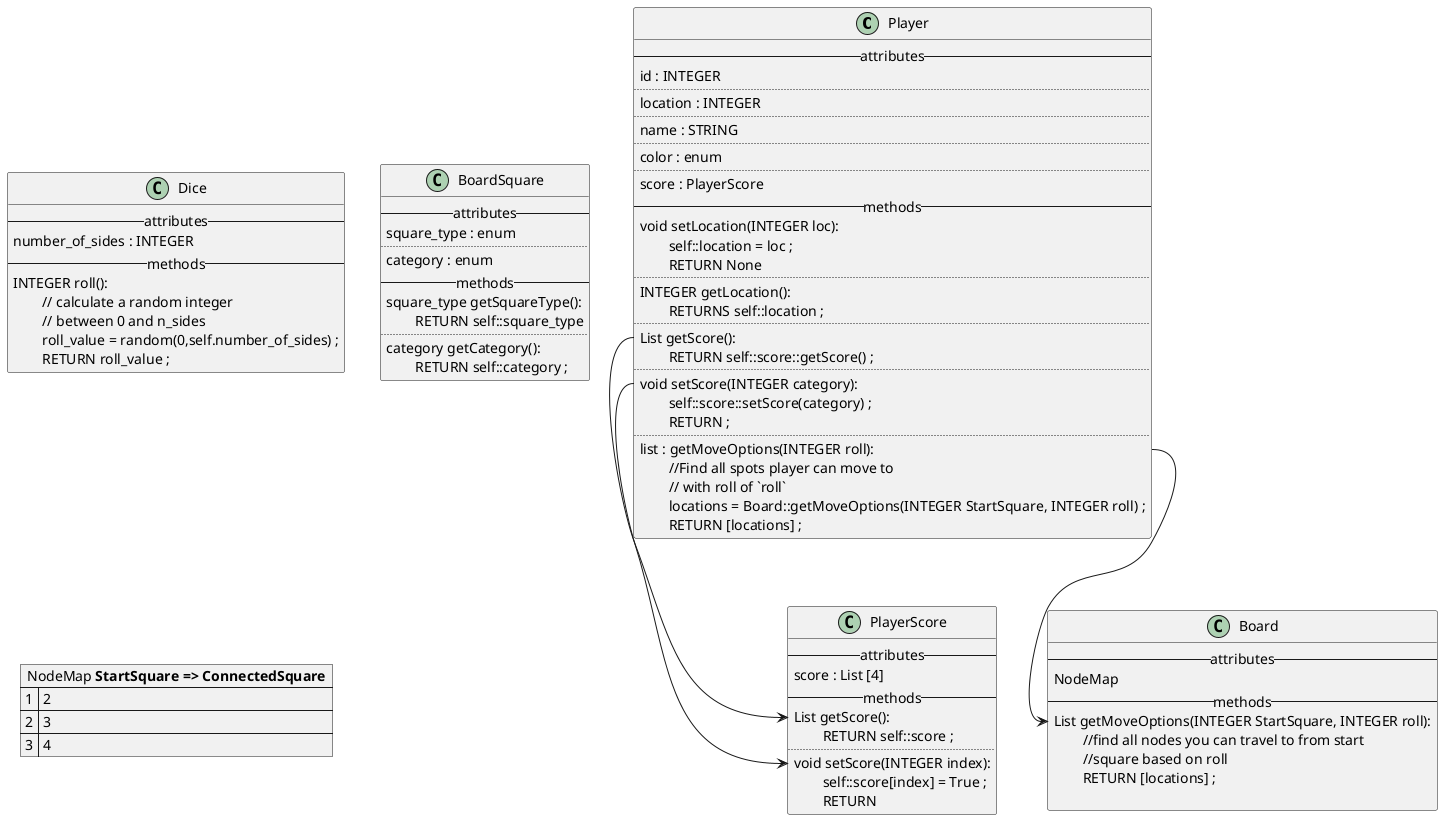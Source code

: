 @startuml
' Class definitions and pseudocode
class Player {
  --attributes--
  id : INTEGER
  ..
  location : INTEGER
  ..
  name : STRING
  ..
  color : enum
  ..
  score : PlayerScore
  --methods--
  void setLocation(INTEGER loc):
  \tself::location = loc ;
  \tRETURN None
  ..
  INTEGER getLocation():
  \tRETURNS self::location ;
  ..
  List getScore():
  \tRETURN self::score::getScore() ;
  ..
  void setScore(INTEGER category):
  \tself::score::setScore(category) ;
  \tRETURN ;
  ..
  list : getMoveOptions(INTEGER roll):
  \t//Find all spots player can move to
  \t// with roll of `roll`
  \tlocations = Board::getMoveOptions(INTEGER StartSquare, INTEGER roll) ;
  \tRETURN [locations] ;
}

class PlayerScore{
  --attributes--
  score : List [4]
  --methods--
  List getScore():
  \tRETURN self::score ;
  ..
  void setScore(INTEGER index):
  \tself::score[index] = True ;
  \tRETURN
}

class Dice{
  --attributes--
  number_of_sides : INTEGER
  --methods--
  INTEGER roll():
  \t// calculate a random integer
  \t// between 0 and n_sides
  \troll_value = random(0,self.number_of_sides) ;
  \tRETURN roll_value ;
}

class BoardSquare{
  --attributes--
  square_type : enum
  ..
  category : enum
  --methods--
  square_type getSquareType():
  \tRETURN self::square_type
  ..
  category getCategory():
  \tRETURN self::category ;
}

map "NodeMap **StartSquare => ConnectedSquare**" as NodeMap {
1 => 2
2 => 3
3 => 4
}

Class Board{
  --attributes--
  NodeMap
  --methods--
  List getMoveOptions(INTEGER StartSquare, INTEGER roll):
  \t//find all nodes you can travel to from start
  \t//square based on roll
  \tRETURN [locations] ;

}

' attribute connections
'Player::location <-- Player::getLocation
'Player::location <-- Player::setLocation
Player::getScore --> PlayerScore::getScore
Player::setScore --> PlayerScore::setScore
Player::getMoveOptions --> Board::getMoveOptions

/'
    When Given <some precondition>

And <additional preconditions> Optional

When <an action/trigger occurs>

Then <some post condition>

And <additional post conditions> Optional
'/
@enduml